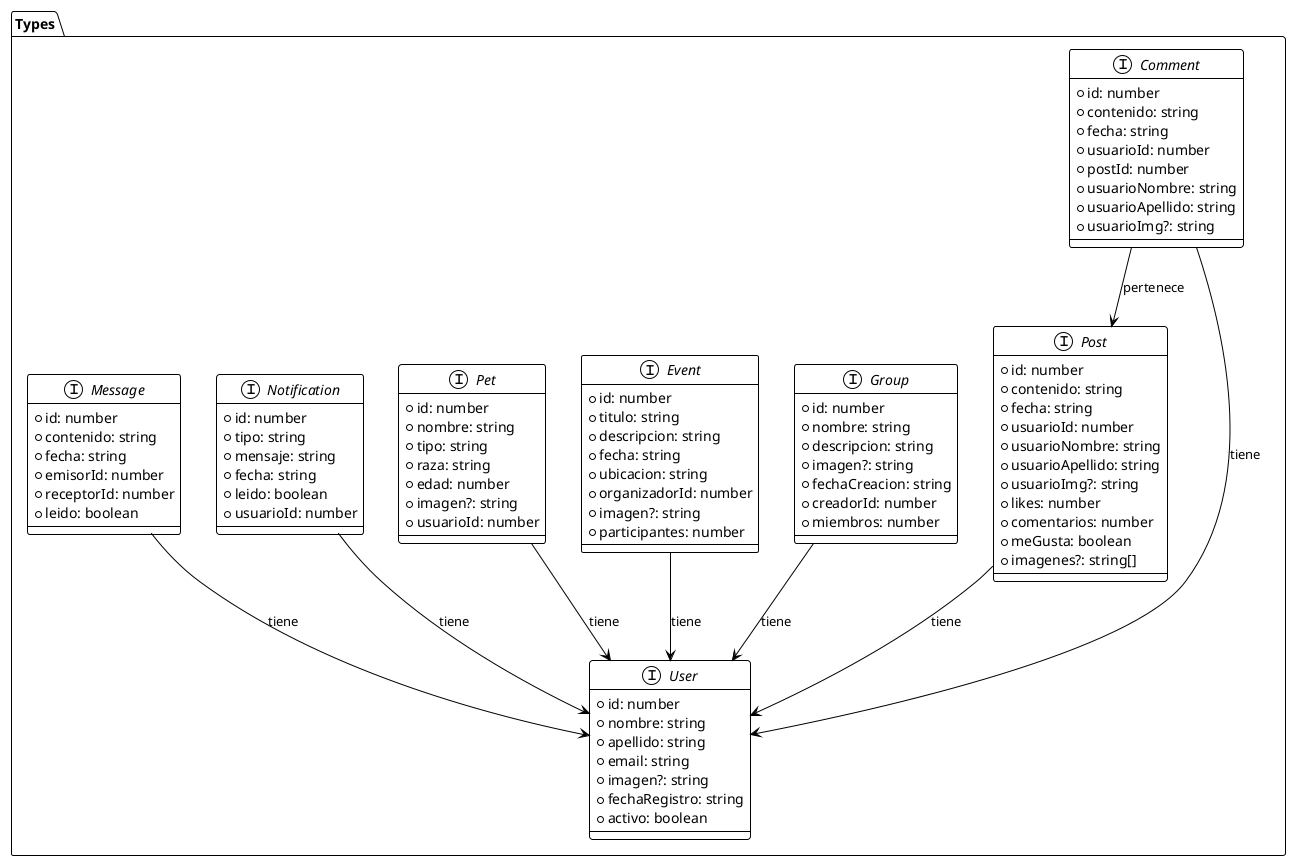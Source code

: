 @startuml Types
!theme plain
skinparam classStyle rectangle

package "Types" {
    interface Post {
        +id: number
        +contenido: string
        +fecha: string
        +usuarioId: number
        +usuarioNombre: string
        +usuarioApellido: string
        +usuarioImg?: string
        +likes: number
        +comentarios: number
        +meGusta: boolean
        +imagenes?: string[]
    }

    interface User {
        +id: number
        +nombre: string
        +apellido: string
        +email: string
        +imagen?: string
        +fechaRegistro: string
        +activo: boolean
    }

    interface Comment {
        +id: number
        +contenido: string
        +fecha: string
        +usuarioId: number
        +postId: number
        +usuarioNombre: string
        +usuarioApellido: string
        +usuarioImg?: string
    }

    interface Group {
        +id: number
        +nombre: string
        +descripcion: string
        +imagen?: string
        +fechaCreacion: string
        +creadorId: number
        +miembros: number
    }

    interface Event {
        +id: number
        +titulo: string
        +descripcion: string
        +fecha: string
        +ubicacion: string
        +organizadorId: number
        +imagen?: string
        +participantes: number
    }

    interface Pet {
        +id: number
        +nombre: string
        +tipo: string
        +raza: string
        +edad: number
        +imagen?: string
        +usuarioId: number
    }

    interface Notification {
        +id: number
        +tipo: string
        +mensaje: string
        +fecha: string
        +leido: boolean
        +usuarioId: number
    }

    interface Message {
        +id: number
        +contenido: string
        +fecha: string
        +emisorId: number
        +receptorId: number
        +leido: boolean
    }
}

' Relaciones
Post --> User : tiene
Comment --> User : tiene
Comment --> Post : pertenece
Group --> User : tiene
Event --> User : tiene
Pet --> User : tiene
Notification --> User : tiene
Message --> User : tiene

@enduml 